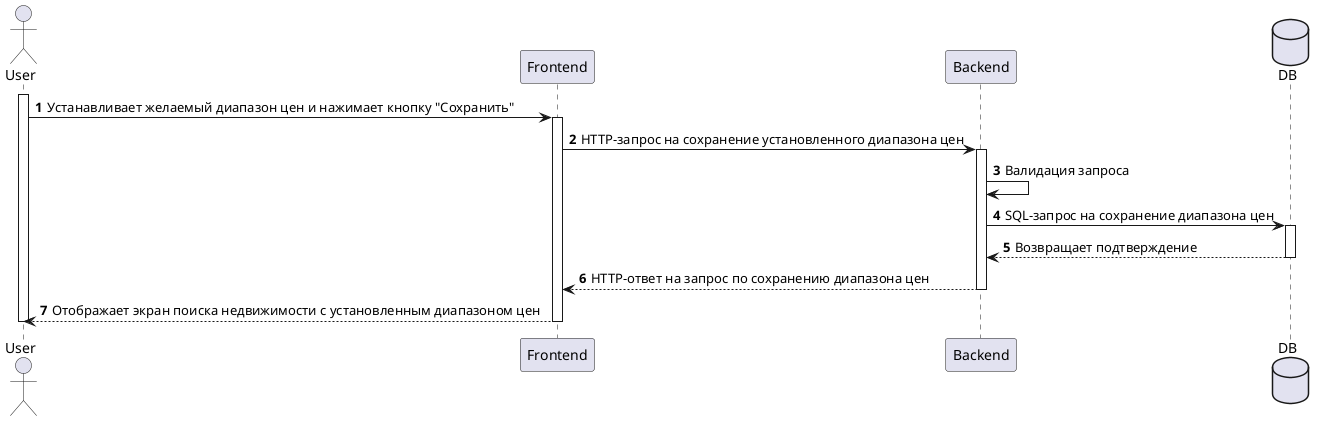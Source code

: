 @startuml

autonumber

actor User
participant Frontend
participant Backend
database DB

activate User
User -> Frontend: Устанавливает желаемый диапазон цен и нажимает кнопку "Сохранить"
activate Frontend
Frontend -> Backend: HTTP-запрос на сохранение установленного диапазона цен
activate Backend
Backend -> Backend: Валидация запроса
Backend -> DB: SQL-запрос на сохранение диапазона цен
activate DB
DB --> Backend: Возвращает подтверждение
deactivate DB
Backend --> Frontend: HTTP-ответ на запрос по сохранению диапазона цен 
deactivate Backend
Frontend --> User: Отображает экран поиска недвижимости с установленным диапазоном цен

deactivate Frontend
deactivate User

@enduml
